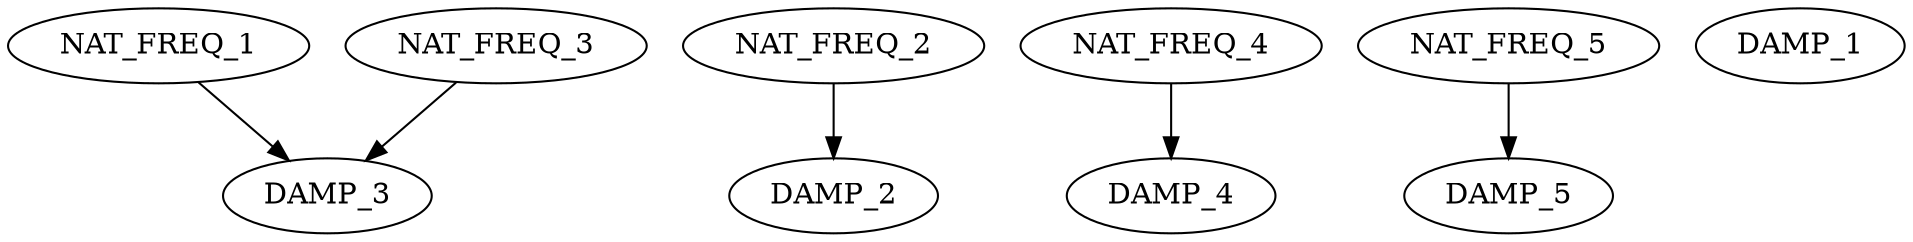 strict digraph "" {
	NAT_FREQ_1 -> DAMP_3;
	NAT_FREQ_2 -> DAMP_2;
	NAT_FREQ_3 -> DAMP_3;
	NAT_FREQ_4 -> DAMP_4;
	NAT_FREQ_5 -> DAMP_5;
	DAMP_1;
}
